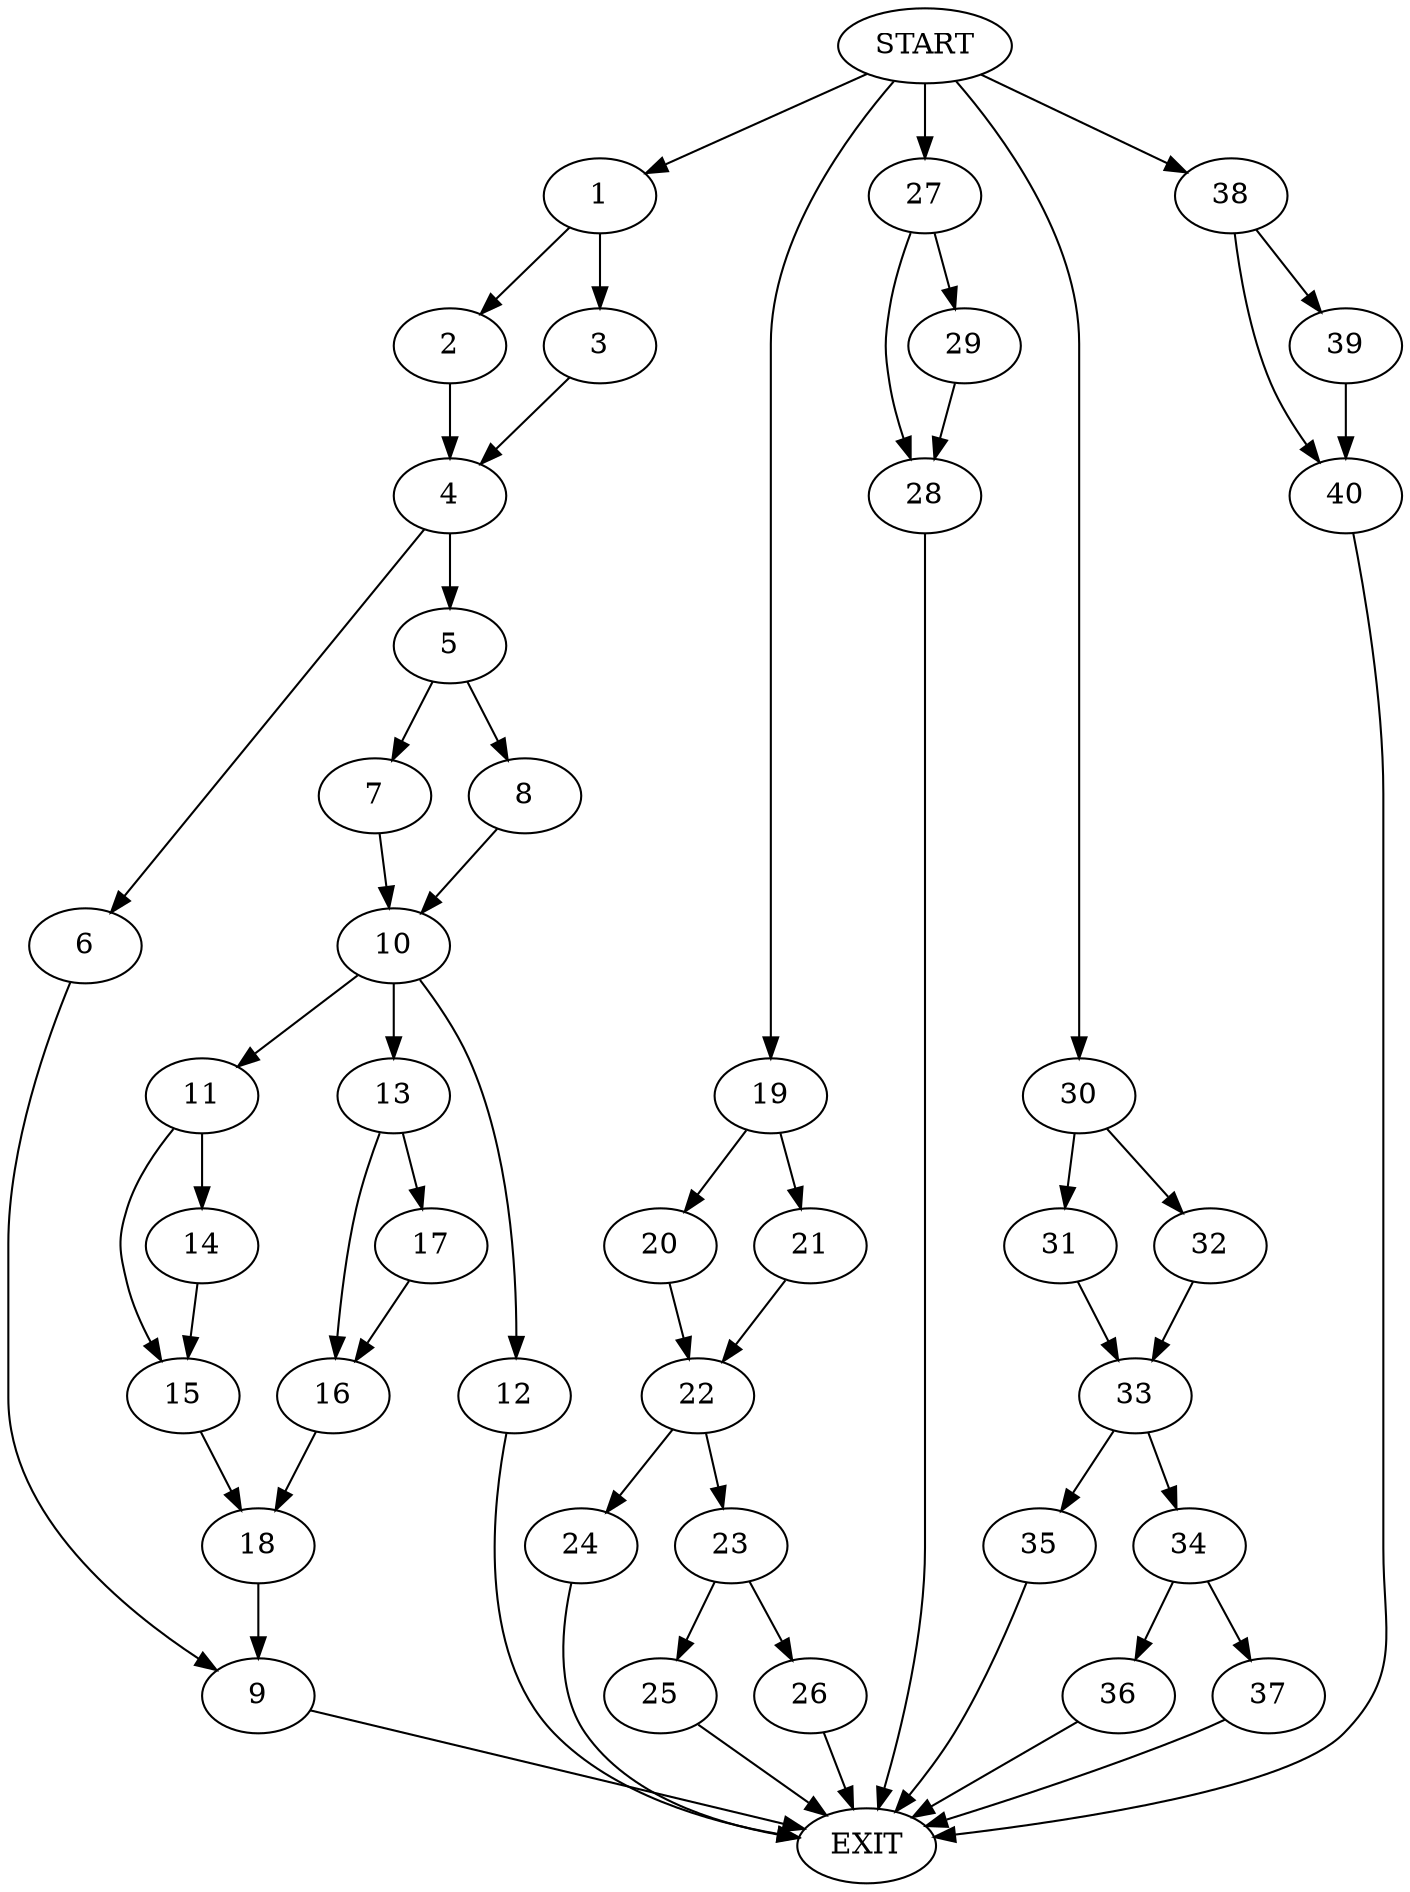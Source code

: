 digraph {
0 [label="START"]
41 [label="EXIT"]
0 -> 1
1 -> 2
1 -> 3
2 -> 4
3 -> 4
4 -> 5
4 -> 6
5 -> 7
5 -> 8
6 -> 9
8 -> 10
7 -> 10
10 -> 11
10 -> 12
10 -> 13
11 -> 14
11 -> 15
12 -> 41
13 -> 16
13 -> 17
14 -> 15
15 -> 18
0 -> 19
19 -> 20
19 -> 21
20 -> 22
21 -> 22
22 -> 23
22 -> 24
23 -> 25
23 -> 26
24 -> 41
25 -> 41
26 -> 41
0 -> 27
27 -> 28
27 -> 29
28 -> 41
29 -> 28
18 -> 9
17 -> 16
16 -> 18
0 -> 30
30 -> 31
30 -> 32
31 -> 33
32 -> 33
33 -> 34
33 -> 35
34 -> 36
34 -> 37
35 -> 41
36 -> 41
37 -> 41
0 -> 38
38 -> 39
38 -> 40
40 -> 41
39 -> 40
9 -> 41
}
